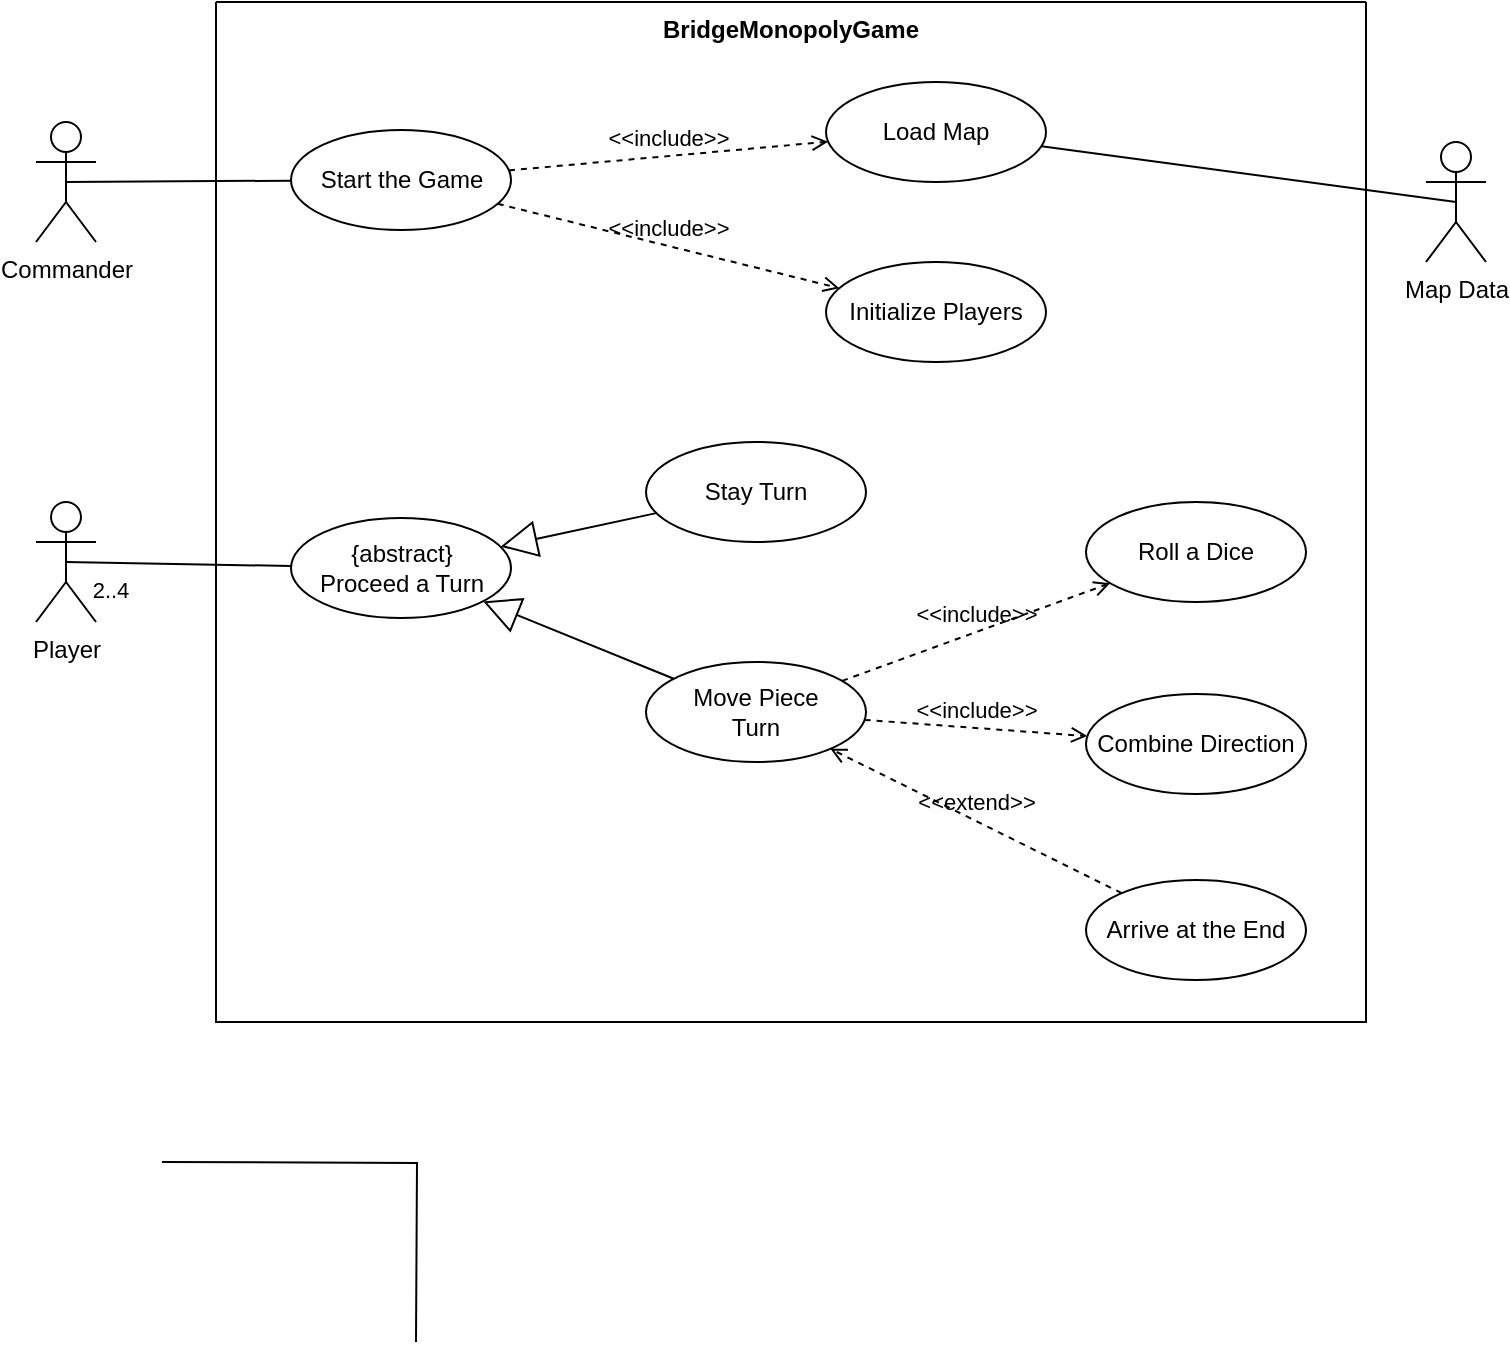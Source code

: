 <mxfile version="18.1.1" type="github">
  <diagram id="WLTdoUCkIdi1xevVH06I" name="BridgeMonopolyGame">
    <mxGraphModel dx="322" dy="637" grid="1" gridSize="10" guides="1" tooltips="1" connect="1" arrows="1" fold="1" page="1" pageScale="1" pageWidth="850" pageHeight="1100" math="0" shadow="0">
      <root>
        <mxCell id="0" />
        <mxCell id="1" parent="0" />
        <mxCell id="pQvjBnQ6-1oKnFR016Xf-2" value="BridgeMonopolyGame" style="swimlane;startSize=0;verticalAlign=top;" parent="1" vertex="1">
          <mxGeometry x="155" y="190" width="575" height="510" as="geometry" />
        </mxCell>
        <mxCell id="Y3TsL9U6GZ3JC2LR3ddT-1" value="Start the Game" style="ellipse;whiteSpace=wrap;html=1;" parent="pQvjBnQ6-1oKnFR016Xf-2" vertex="1">
          <mxGeometry x="37.5" y="64" width="110" height="50" as="geometry" />
        </mxCell>
        <mxCell id="eE-FobYrLtEV6sO1N_ra-20" value="Move Piece&lt;br&gt;Turn" style="ellipse;whiteSpace=wrap;html=1;" vertex="1" parent="pQvjBnQ6-1oKnFR016Xf-2">
          <mxGeometry x="215" y="330" width="110" height="50" as="geometry" />
        </mxCell>
        <mxCell id="eE-FobYrLtEV6sO1N_ra-21" value="Stay Turn" style="ellipse;whiteSpace=wrap;html=1;" vertex="1" parent="pQvjBnQ6-1oKnFR016Xf-2">
          <mxGeometry x="215" y="220" width="110" height="50" as="geometry" />
        </mxCell>
        <mxCell id="eE-FobYrLtEV6sO1N_ra-25" value="{abstract}&lt;br&gt;Proceed a Turn" style="ellipse;whiteSpace=wrap;html=1;" vertex="1" parent="pQvjBnQ6-1oKnFR016Xf-2">
          <mxGeometry x="37.5" y="258" width="110" height="50" as="geometry" />
        </mxCell>
        <mxCell id="eE-FobYrLtEV6sO1N_ra-39" value="Load Map" style="ellipse;whiteSpace=wrap;html=1;" vertex="1" parent="pQvjBnQ6-1oKnFR016Xf-2">
          <mxGeometry x="305" y="40" width="110" height="50" as="geometry" />
        </mxCell>
        <mxCell id="eE-FobYrLtEV6sO1N_ra-43" value="&amp;lt;&amp;lt;include&amp;gt;&amp;gt;" style="html=1;verticalAlign=bottom;labelBackgroundColor=none;endArrow=open;endFill=0;dashed=1;rounded=0;" edge="1" parent="pQvjBnQ6-1oKnFR016Xf-2" source="Y3TsL9U6GZ3JC2LR3ddT-1" target="eE-FobYrLtEV6sO1N_ra-39">
          <mxGeometry width="160" relative="1" as="geometry">
            <mxPoint x="156.432" y="270.097" as="sourcePoint" />
            <mxPoint x="258.669" y="260.127" as="targetPoint" />
          </mxGeometry>
        </mxCell>
        <mxCell id="eE-FobYrLtEV6sO1N_ra-45" value="Initialize Players" style="ellipse;whiteSpace=wrap;html=1;" vertex="1" parent="pQvjBnQ6-1oKnFR016Xf-2">
          <mxGeometry x="305" y="130" width="110" height="50" as="geometry" />
        </mxCell>
        <mxCell id="eE-FobYrLtEV6sO1N_ra-46" value="&amp;lt;&amp;lt;include&amp;gt;&amp;gt;" style="html=1;verticalAlign=bottom;labelBackgroundColor=none;endArrow=open;endFill=0;dashed=1;rounded=0;" edge="1" parent="pQvjBnQ6-1oKnFR016Xf-2" source="Y3TsL9U6GZ3JC2LR3ddT-1" target="eE-FobYrLtEV6sO1N_ra-45">
          <mxGeometry width="160" relative="1" as="geometry">
            <mxPoint x="156.074" y="93.345" as="sourcePoint" />
            <mxPoint x="266.511" y="80.819" as="targetPoint" />
          </mxGeometry>
        </mxCell>
        <mxCell id="eE-FobYrLtEV6sO1N_ra-47" value="" style="endArrow=block;endSize=16;endFill=0;html=1;rounded=0;" edge="1" parent="pQvjBnQ6-1oKnFR016Xf-2" source="eE-FobYrLtEV6sO1N_ra-21" target="eE-FobYrLtEV6sO1N_ra-25">
          <mxGeometry width="160" relative="1" as="geometry">
            <mxPoint x="255" y="260" as="sourcePoint" />
            <mxPoint x="415" y="260" as="targetPoint" />
          </mxGeometry>
        </mxCell>
        <mxCell id="eE-FobYrLtEV6sO1N_ra-23" value="Roll a Dice" style="ellipse;whiteSpace=wrap;html=1;" vertex="1" parent="pQvjBnQ6-1oKnFR016Xf-2">
          <mxGeometry x="435" y="250" width="110" height="50" as="geometry" />
        </mxCell>
        <mxCell id="eE-FobYrLtEV6sO1N_ra-33" value="&amp;lt;&amp;lt;include&amp;gt;&amp;gt;" style="html=1;verticalAlign=bottom;labelBackgroundColor=none;endArrow=open;endFill=0;dashed=1;rounded=0;" edge="1" parent="pQvjBnQ6-1oKnFR016Xf-2" source="eE-FobYrLtEV6sO1N_ra-20" target="eE-FobYrLtEV6sO1N_ra-23">
          <mxGeometry width="160" relative="1" as="geometry">
            <mxPoint x="154.88" y="280.935" as="sourcePoint" />
            <mxPoint x="280.402" y="328.912" as="targetPoint" />
          </mxGeometry>
        </mxCell>
        <mxCell id="eE-FobYrLtEV6sO1N_ra-48" value="" style="endArrow=block;endSize=16;endFill=0;html=1;rounded=0;" edge="1" parent="pQvjBnQ6-1oKnFR016Xf-2" source="eE-FobYrLtEV6sO1N_ra-20" target="eE-FobYrLtEV6sO1N_ra-25">
          <mxGeometry width="160" relative="1" as="geometry">
            <mxPoint x="230.563" y="265.956" as="sourcePoint" />
            <mxPoint x="151.762" y="283.882" as="targetPoint" />
          </mxGeometry>
        </mxCell>
        <mxCell id="lde2wLMu5fv70pZ8jzg2-3" style="edgeStyle=orthogonalEdgeStyle;rounded=0;orthogonalLoop=1;jettySize=auto;html=1;endArrow=none;endFill=0;exitX=0.5;exitY=0.5;exitDx=0;exitDy=0;exitPerimeter=0;" parent="1" source="eE-FobYrLtEV6sO1N_ra-4" edge="1">
          <mxGeometry relative="1" as="geometry">
            <Array as="points" />
            <mxPoint x="128" y="770" as="sourcePoint" />
            <mxPoint x="255" y="860" as="targetPoint" />
          </mxGeometry>
        </mxCell>
        <mxCell id="lde2wLMu5fv70pZ8jzg2-4" value="Commander" style="shape=umlActor;verticalLabelPosition=bottom;verticalAlign=top;html=1;outlineConnect=0;" parent="1" vertex="1">
          <mxGeometry x="65" y="250" width="30" height="60" as="geometry" />
        </mxCell>
        <mxCell id="eE-FobYrLtEV6sO1N_ra-17" value="" style="endArrow=none;startArrow=none;endFill=0;startFill=0;html=1;verticalAlign=bottom;labelBackgroundColor=none;strokeWidth=1;startSize=8;rounded=0;exitX=0.5;exitY=0.5;exitDx=0;exitDy=0;exitPerimeter=0;" edge="1" parent="1" source="lde2wLMu5fv70pZ8jzg2-4" target="Y3TsL9U6GZ3JC2LR3ddT-1">
          <mxGeometry width="160" relative="1" as="geometry">
            <mxPoint x="60" y="270" as="sourcePoint" />
            <mxPoint x="256.615" y="339.634" as="targetPoint" />
          </mxGeometry>
        </mxCell>
        <mxCell id="eE-FobYrLtEV6sO1N_ra-40" value="Map Data" style="shape=umlActor;verticalLabelPosition=bottom;verticalAlign=top;html=1;" vertex="1" parent="1">
          <mxGeometry x="760" y="260" width="30" height="60" as="geometry" />
        </mxCell>
        <mxCell id="eE-FobYrLtEV6sO1N_ra-44" value="" style="endArrow=none;startArrow=none;endFill=0;startFill=0;html=1;verticalAlign=bottom;labelBackgroundColor=none;strokeWidth=1;startSize=8;rounded=0;entryX=0.5;entryY=0.5;entryDx=0;entryDy=0;entryPerimeter=0;" edge="1" parent="1" source="eE-FobYrLtEV6sO1N_ra-39" target="eE-FobYrLtEV6sO1N_ra-40">
          <mxGeometry width="160" relative="1" as="geometry">
            <mxPoint x="270" y="310.7" as="sourcePoint" />
            <mxPoint x="382.504" y="309.999" as="targetPoint" />
          </mxGeometry>
        </mxCell>
        <mxCell id="eE-FobYrLtEV6sO1N_ra-26" value="Player" style="shape=umlActor;verticalLabelPosition=bottom;verticalAlign=top;html=1;outlineConnect=0;" vertex="1" parent="1">
          <mxGeometry x="65" y="440" width="30" height="60" as="geometry" />
        </mxCell>
        <mxCell id="eE-FobYrLtEV6sO1N_ra-12" value="" style="endArrow=none;startArrow=none;endFill=0;startFill=0;html=1;verticalAlign=bottom;labelBackgroundColor=none;strokeWidth=1;startSize=8;rounded=0;exitX=0.5;exitY=0.5;exitDx=0;exitDy=0;exitPerimeter=0;" edge="1" parent="1" source="eE-FobYrLtEV6sO1N_ra-26" target="eE-FobYrLtEV6sO1N_ra-25">
          <mxGeometry width="160" relative="1" as="geometry">
            <mxPoint x="215" y="620" as="sourcePoint" />
            <mxPoint x="344.238" y="673.216" as="targetPoint" />
          </mxGeometry>
        </mxCell>
        <mxCell id="eE-FobYrLtEV6sO1N_ra-18" value="2..4" style="edgeLabel;html=1;align=center;verticalAlign=middle;resizable=0;points=[];" vertex="1" connectable="0" parent="eE-FobYrLtEV6sO1N_ra-12">
          <mxGeometry x="-0.654" relative="1" as="geometry">
            <mxPoint x="2" y="13" as="offset" />
          </mxGeometry>
        </mxCell>
        <mxCell id="PJbX21Rs3qRYyMznkhxo-1" value="Arrive at the End" style="ellipse;whiteSpace=wrap;html=1;" vertex="1" parent="1">
          <mxGeometry x="590" y="629" width="110" height="50" as="geometry" />
        </mxCell>
        <mxCell id="eE-FobYrLtEV6sO1N_ra-24" value="Combine Direction" style="ellipse;whiteSpace=wrap;html=1;" vertex="1" parent="1">
          <mxGeometry x="590" y="536" width="110" height="50" as="geometry" />
        </mxCell>
        <mxCell id="eE-FobYrLtEV6sO1N_ra-32" value="&amp;lt;&amp;lt;include&amp;gt;&amp;gt;" style="html=1;verticalAlign=bottom;labelBackgroundColor=none;endArrow=open;endFill=0;dashed=1;rounded=0;" edge="1" parent="1" source="eE-FobYrLtEV6sO1N_ra-20" target="eE-FobYrLtEV6sO1N_ra-24">
          <mxGeometry width="160" relative="1" as="geometry">
            <mxPoint x="299.88" y="460.935" as="sourcePoint" />
            <mxPoint x="425.402" y="508.912" as="targetPoint" />
          </mxGeometry>
        </mxCell>
        <mxCell id="PJbX21Rs3qRYyMznkhxo-2" value="&amp;lt;&amp;lt;extend&amp;gt;&amp;gt;" style="html=1;verticalAlign=bottom;labelBackgroundColor=none;endArrow=open;endFill=0;dashed=1;rounded=0;" edge="1" parent="1" source="PJbX21Rs3qRYyMznkhxo-1" target="eE-FobYrLtEV6sO1N_ra-20">
          <mxGeometry width="160" relative="1" as="geometry">
            <mxPoint x="460" y="430" as="sourcePoint" />
            <mxPoint x="620" y="430" as="targetPoint" />
          </mxGeometry>
        </mxCell>
      </root>
    </mxGraphModel>
  </diagram>
</mxfile>
